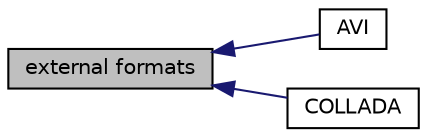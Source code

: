 digraph structs
{
  edge [fontname="Helvetica",fontsize="10",labelfontname="Helvetica",labelfontsize="10"];
  node [fontname="Helvetica",fontsize="10",shape=record];
  rankdir=LR;
  Node2 [label="AVI",height=0.2,width=0.4,color="black", fillcolor="white", style="filled",URL="$de/dde/group__avi.html"];
  Node0 [label="external formats",height=0.2,width=0.4,color="black", fillcolor="grey75", style="filled" fontcolor="black"];
  Node1 [label="COLLADA",height=0.2,width=0.4,color="black", fillcolor="white", style="filled",URL="$da/d92/group__collada.html"];
  Node0->Node1 [shape=plaintext, color="midnightblue", dir="back", style="solid"];
  Node0->Node2 [shape=plaintext, color="midnightblue", dir="back", style="solid"];
}
